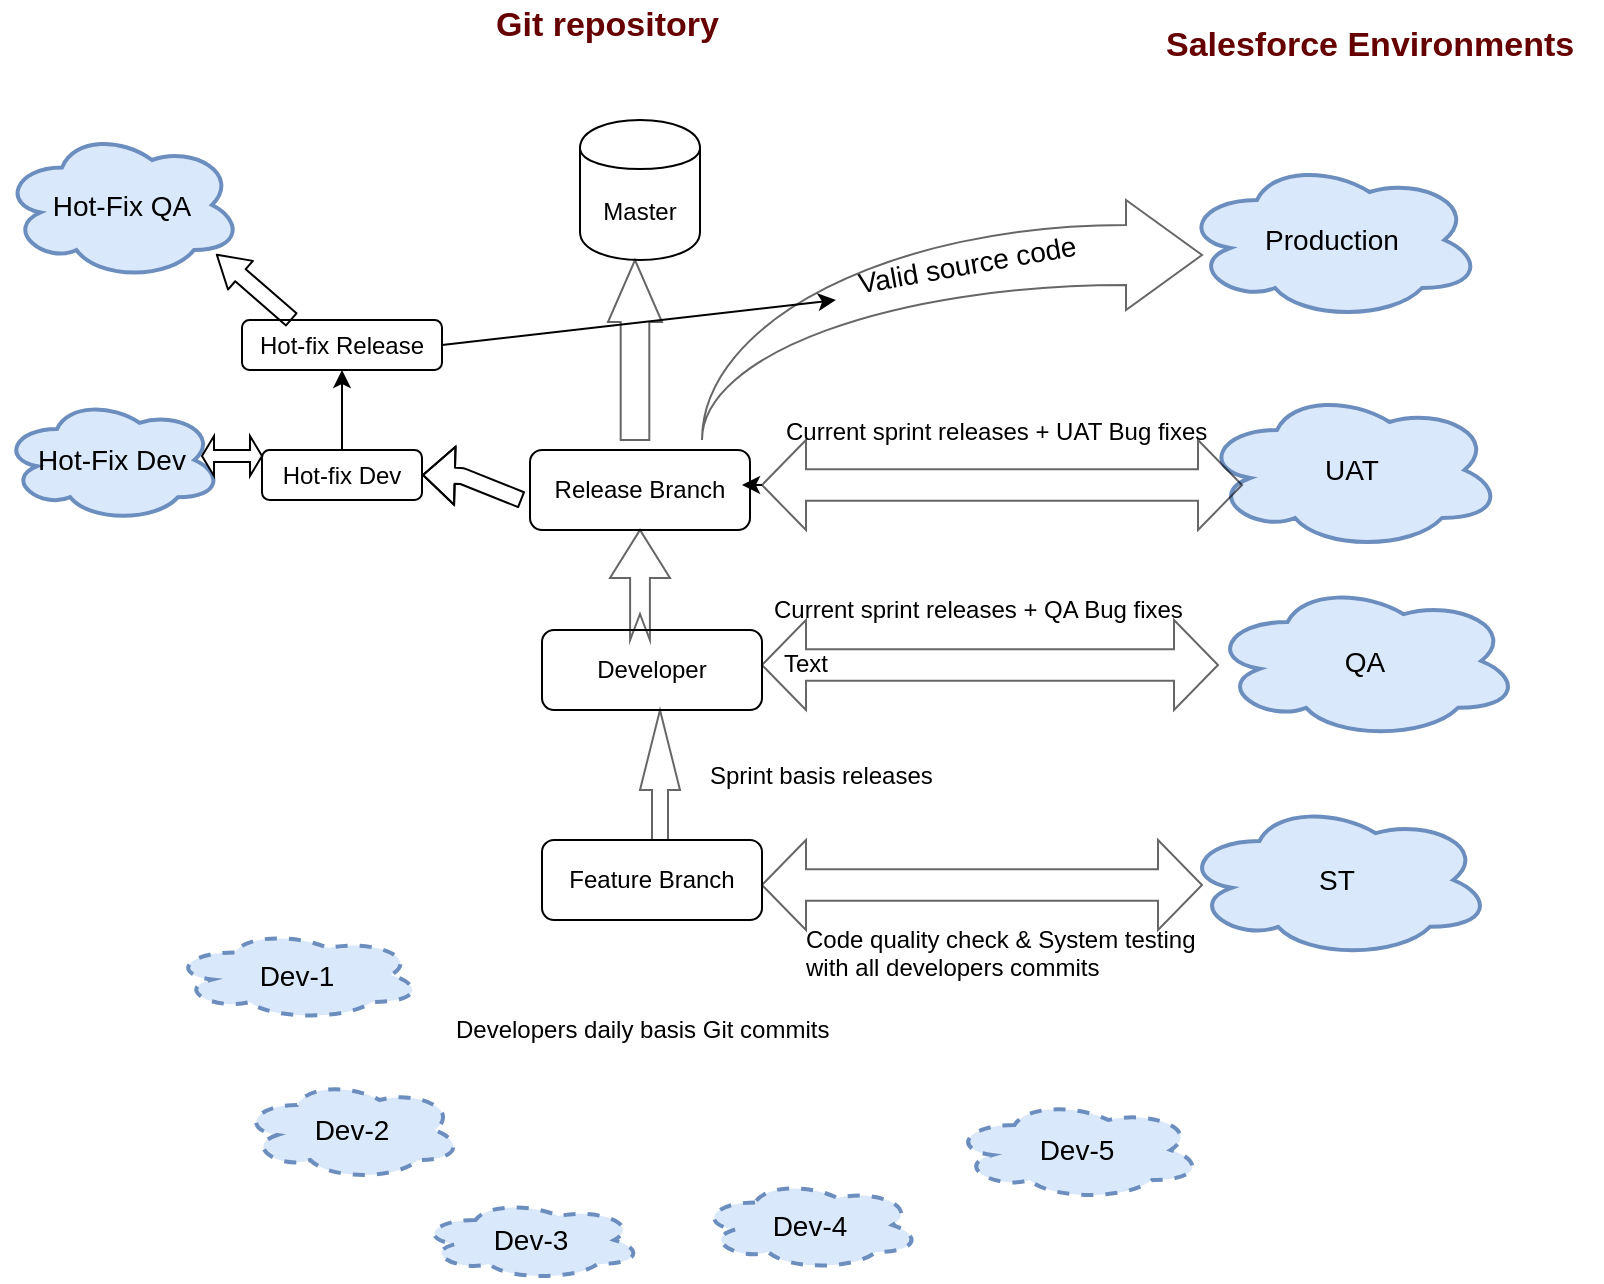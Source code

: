 <mxfile version="12.1.7" type="github" pages="1">
  <diagram id="ugZ9LgQXZQDwEc-XwA1F" name="Page-1">
    <mxGraphModel dx="1704" dy="387" grid="1" gridSize="10" guides="1" tooltips="1" connect="1" arrows="1" fold="1" page="1" pageScale="1" pageWidth="850" pageHeight="1100" math="0" shadow="0">
      <root>
        <mxCell id="0"/>
        <mxCell id="1" parent="0"/>
        <mxCell id="pKMbjU2xyeOJQkZC159j-1" value="Master" style="shape=cylinder;whiteSpace=wrap;html=1;boundedLbl=1;backgroundOutline=1;" parent="1" vertex="1">
          <mxGeometry x="209" y="70" width="60" height="70" as="geometry"/>
        </mxCell>
        <mxCell id="pKMbjU2xyeOJQkZC159j-2" value="Release Branch" style="rounded=1;whiteSpace=wrap;html=1;" parent="1" vertex="1">
          <mxGeometry x="184" y="235" width="110" height="40" as="geometry"/>
        </mxCell>
        <mxCell id="pKMbjU2xyeOJQkZC159j-3" value="Feature Branch" style="rounded=1;whiteSpace=wrap;html=1;" parent="1" vertex="1">
          <mxGeometry x="190" y="430" width="110" height="40" as="geometry"/>
        </mxCell>
        <mxCell id="pKMbjU2xyeOJQkZC159j-5" value="Production" style="ellipse;shape=cloud;strokeWidth=2;fontSize=14;whiteSpace=wrap;html=1;align=center;fillColor=#dae8fc;strokeColor=#6c8ebf;" parent="1" vertex="1">
          <mxGeometry x="510" y="90" width="150" height="80" as="geometry"/>
        </mxCell>
        <mxCell id="pKMbjU2xyeOJQkZC159j-6" value="&lt;font style=&quot;font-size: 17px&quot;&gt;&lt;b&gt;Salesforce Environments&amp;nbsp;&lt;/b&gt;&lt;/font&gt;" style="text;html=1;resizable=0;points=[];autosize=1;align=left;verticalAlign=top;spacingTop=-4;fontColor=#660000;" parent="1" vertex="1">
          <mxGeometry x="500" y="20" width="220" height="20" as="geometry"/>
        </mxCell>
        <mxCell id="pKMbjU2xyeOJQkZC159j-7" value="&lt;font style=&quot;font-size: 17px&quot;&gt;&lt;b&gt;Git repository&amp;nbsp;&lt;/b&gt;&lt;/font&gt;" style="text;html=1;resizable=0;points=[];autosize=1;align=left;verticalAlign=top;spacingTop=-4;fontColor=#660000;" parent="1" vertex="1">
          <mxGeometry x="165" y="10" width="130" height="20" as="geometry"/>
        </mxCell>
        <mxCell id="pKMbjU2xyeOJQkZC159j-8" value="UAT" style="ellipse;shape=cloud;strokeWidth=2;fontSize=14;whiteSpace=wrap;html=1;align=center;fillColor=#dae8fc;strokeColor=#6c8ebf;" parent="1" vertex="1">
          <mxGeometry x="520" y="205" width="150" height="80" as="geometry"/>
        </mxCell>
        <mxCell id="pKMbjU2xyeOJQkZC159j-9" value="QA" style="ellipse;shape=cloud;strokeWidth=2;fontSize=14;whiteSpace=wrap;html=1;align=center;fillColor=#dae8fc;strokeColor=#6c8ebf;" parent="1" vertex="1">
          <mxGeometry x="524" y="301.5" width="155" height="78" as="geometry"/>
        </mxCell>
        <mxCell id="pKMbjU2xyeOJQkZC159j-10" value="Dev-5" style="ellipse;shape=cloud;strokeWidth=2;fontSize=14;whiteSpace=wrap;html=1;align=center;fillColor=#dae8fc;strokeColor=#6c8ebf;dashed=1;" parent="1" vertex="1">
          <mxGeometry x="395" y="560" width="125" height="50" as="geometry"/>
        </mxCell>
        <mxCell id="pKMbjU2xyeOJQkZC159j-11" value="Developer" style="rounded=1;whiteSpace=wrap;html=1;" parent="1" vertex="1">
          <mxGeometry x="190" y="325" width="110" height="40" as="geometry"/>
        </mxCell>
        <mxCell id="pKMbjU2xyeOJQkZC159j-15" value="Developers daily basis Git commits&amp;nbsp;" style="text;html=1;resizable=0;points=[];autosize=1;align=left;verticalAlign=top;spacingTop=-4;" parent="1" vertex="1">
          <mxGeometry x="145" y="515" width="210" height="20" as="geometry"/>
        </mxCell>
        <mxCell id="pKMbjU2xyeOJQkZC159j-18" value="" style="html=1;shadow=0;dashed=0;align=center;verticalAlign=middle;shape=mxgraph.arrows2.arrow;dy=0.6;dx=40;direction=north;notch=0;rounded=0;strokeWidth=1;fillColor=none;opacity=60;" parent="1" vertex="1">
          <mxGeometry x="239" y="365" width="20" height="65" as="geometry"/>
        </mxCell>
        <mxCell id="pKMbjU2xyeOJQkZC159j-19" value="Sprint basis releases" style="text;html=1;resizable=0;points=[];autosize=1;align=left;verticalAlign=top;spacingTop=-4;" parent="1" vertex="1">
          <mxGeometry x="271.5" y="387.5" width="130" height="20" as="geometry"/>
        </mxCell>
        <mxCell id="pKMbjU2xyeOJQkZC159j-22" value="Text" style="text;html=1;resizable=0;points=[];autosize=1;align=left;verticalAlign=top;spacingTop=-4;" parent="1" vertex="1">
          <mxGeometry x="309" y="332" width="40" height="20" as="geometry"/>
        </mxCell>
        <mxCell id="pKMbjU2xyeOJQkZC159j-23" value="" style="html=1;shadow=0;dashed=0;align=center;verticalAlign=middle;shape=mxgraph.arrows2.twoWayArrow;dy=0.65;dx=22;rounded=0;strokeWidth=1;fillColor=none;opacity=60;" parent="1" vertex="1">
          <mxGeometry x="300" y="320" width="228" height="45" as="geometry"/>
        </mxCell>
        <mxCell id="pKMbjU2xyeOJQkZC159j-26" value="Current sprint releases + QA Bug fixes" style="text;html=1;resizable=0;points=[];autosize=1;align=left;verticalAlign=top;spacingTop=-4;" parent="1" vertex="1">
          <mxGeometry x="304" y="305" width="220" height="20" as="geometry"/>
        </mxCell>
        <mxCell id="pKMbjU2xyeOJQkZC159j-27" value="" style="html=1;shadow=0;dashed=0;align=center;verticalAlign=middle;shape=mxgraph.arrows2.arrow;dy=0.67;dx=24;direction=north;notch=13;rounded=0;strokeWidth=1;fillColor=none;opacity=60;" parent="1" vertex="1">
          <mxGeometry x="224" y="275" width="30" height="55" as="geometry"/>
        </mxCell>
        <mxCell id="QmjTFNfi9diBM-cBmNHH-2" style="edgeStyle=orthogonalEdgeStyle;rounded=0;orthogonalLoop=1;jettySize=auto;html=1;exitX=0;exitY=0.5;exitDx=0;exitDy=0;exitPerimeter=0;" edge="1" parent="1" source="pKMbjU2xyeOJQkZC159j-28">
          <mxGeometry relative="1" as="geometry">
            <mxPoint x="290" y="253" as="targetPoint"/>
          </mxGeometry>
        </mxCell>
        <mxCell id="pKMbjU2xyeOJQkZC159j-28" value="" style="html=1;shadow=0;dashed=0;align=center;verticalAlign=middle;shape=mxgraph.arrows2.twoWayArrow;dy=0.65;dx=22;rounded=0;strokeWidth=1;fillColor=none;opacity=60;" parent="1" vertex="1">
          <mxGeometry x="300" y="230" width="240" height="45" as="geometry"/>
        </mxCell>
        <mxCell id="pKMbjU2xyeOJQkZC159j-29" value="Current sprint releases + UAT Bug fixes" style="text;html=1;resizable=0;points=[];autosize=1;align=left;verticalAlign=top;spacingTop=-4;" parent="1" vertex="1">
          <mxGeometry x="310" y="216" width="230" height="20" as="geometry"/>
        </mxCell>
        <mxCell id="pKMbjU2xyeOJQkZC159j-33" value="" style="html=1;shadow=0;dashed=0;align=center;verticalAlign=middle;shape=mxgraph.arrows2.jumpInArrow;dy=15;dx=38;arrowHead=55;rounded=0;strokeWidth=1;fillColor=none;opacity=60;" parent="1" vertex="1">
          <mxGeometry x="270" y="110" width="250" height="120" as="geometry"/>
        </mxCell>
        <mxCell id="pKMbjU2xyeOJQkZC159j-34" value="&lt;font style=&quot;font-size: 14px&quot;&gt;Valid source code&lt;/font&gt;" style="text;html=1;resizable=0;points=[];autosize=1;align=left;verticalAlign=top;spacingTop=-4;rotation=-10;" parent="1" vertex="1">
          <mxGeometry x="345" y="130" width="130" height="20" as="geometry"/>
        </mxCell>
        <mxCell id="pKMbjU2xyeOJQkZC159j-35" value="" style="html=1;shadow=0;dashed=0;align=center;verticalAlign=middle;shape=mxgraph.arrows2.arrow;dy=0.47;dx=31;direction=north;notch=0;rounded=0;strokeWidth=1;fillColor=none;opacity=60;" parent="1" vertex="1">
          <mxGeometry x="223" y="140" width="27" height="90" as="geometry"/>
        </mxCell>
        <mxCell id="U-r_O4P5ikJAALDEmdnD-2" value="ST" style="ellipse;shape=cloud;strokeWidth=2;fontSize=14;whiteSpace=wrap;html=1;align=center;fillColor=#dae8fc;strokeColor=#6c8ebf;" parent="1" vertex="1">
          <mxGeometry x="510" y="411" width="155" height="78" as="geometry"/>
        </mxCell>
        <mxCell id="U-r_O4P5ikJAALDEmdnD-3" value="" style="html=1;shadow=0;dashed=0;align=center;verticalAlign=middle;shape=mxgraph.arrows2.twoWayArrow;dy=0.65;dx=22;rounded=0;strokeWidth=1;fillColor=none;opacity=60;" parent="1" vertex="1">
          <mxGeometry x="300" y="430" width="220" height="45" as="geometry"/>
        </mxCell>
        <mxCell id="U-r_O4P5ikJAALDEmdnD-4" value="Code quality check &amp;amp; System testing &lt;br&gt;with all developers commits" style="text;html=1;resizable=0;points=[];autosize=1;align=left;verticalAlign=top;spacingTop=-4;" parent="1" vertex="1">
          <mxGeometry x="320" y="470" width="210" height="30" as="geometry"/>
        </mxCell>
        <mxCell id="QmjTFNfi9diBM-cBmNHH-10" value="" style="edgeStyle=orthogonalEdgeStyle;rounded=0;orthogonalLoop=1;jettySize=auto;html=1;" edge="1" parent="1" source="QmjTFNfi9diBM-cBmNHH-8" target="QmjTFNfi9diBM-cBmNHH-9">
          <mxGeometry relative="1" as="geometry"/>
        </mxCell>
        <mxCell id="QmjTFNfi9diBM-cBmNHH-8" value="Hot-fix Dev" style="rounded=1;whiteSpace=wrap;html=1;" vertex="1" parent="1">
          <mxGeometry x="50" y="235" width="80" height="25" as="geometry"/>
        </mxCell>
        <mxCell id="QmjTFNfi9diBM-cBmNHH-9" value="Hot-fix Release" style="rounded=1;whiteSpace=wrap;html=1;" vertex="1" parent="1">
          <mxGeometry x="40" y="170" width="100" height="25" as="geometry"/>
        </mxCell>
        <mxCell id="QmjTFNfi9diBM-cBmNHH-11" value="Hot-Fix QA" style="ellipse;shape=cloud;strokeWidth=2;fontSize=14;whiteSpace=wrap;html=1;align=center;fillColor=#dae8fc;strokeColor=#6c8ebf;" vertex="1" parent="1">
          <mxGeometry x="-80" y="75" width="120" height="75" as="geometry"/>
        </mxCell>
        <mxCell id="QmjTFNfi9diBM-cBmNHH-15" value="Hot-Fix Dev" style="ellipse;shape=cloud;strokeWidth=2;fontSize=14;whiteSpace=wrap;html=1;align=center;fillColor=#dae8fc;strokeColor=#6c8ebf;" vertex="1" parent="1">
          <mxGeometry x="-80" y="209" width="110" height="62" as="geometry"/>
        </mxCell>
        <mxCell id="QmjTFNfi9diBM-cBmNHH-18" value="" style="shape=flexArrow;endArrow=classic;html=1;width=8;endSize=4.97;entryX=1;entryY=0.5;entryDx=0;entryDy=0;" edge="1" parent="1" target="QmjTFNfi9diBM-cBmNHH-8">
          <mxGeometry width="50" height="50" relative="1" as="geometry">
            <mxPoint x="180" y="260" as="sourcePoint"/>
            <mxPoint x="140" y="245" as="targetPoint"/>
            <Array as="points">
              <mxPoint x="150" y="248"/>
            </Array>
          </mxGeometry>
        </mxCell>
        <mxCell id="QmjTFNfi9diBM-cBmNHH-20" value="" style="shape=flexArrow;endArrow=classic;html=1;width=8;endSize=4.88;entryX=0.892;entryY=0.827;entryDx=0;entryDy=0;entryPerimeter=0;endWidth=10;" edge="1" parent="1" target="QmjTFNfi9diBM-cBmNHH-11">
          <mxGeometry width="50" height="50" relative="1" as="geometry">
            <mxPoint x="65" y="170" as="sourcePoint"/>
            <mxPoint x="115" y="120" as="targetPoint"/>
          </mxGeometry>
        </mxCell>
        <mxCell id="QmjTFNfi9diBM-cBmNHH-24" value="" style="endArrow=classic;html=1;exitX=1;exitY=0.5;exitDx=0;exitDy=0;" edge="1" parent="1" source="QmjTFNfi9diBM-cBmNHH-9">
          <mxGeometry width="50" height="50" relative="1" as="geometry">
            <mxPoint x="236.5" y="290" as="sourcePoint"/>
            <mxPoint x="337" y="160" as="targetPoint"/>
          </mxGeometry>
        </mxCell>
        <mxCell id="QmjTFNfi9diBM-cBmNHH-25" value="" style="shape=doubleArrow;whiteSpace=wrap;html=1;" vertex="1" parent="1">
          <mxGeometry x="20" y="228" width="30" height="20" as="geometry"/>
        </mxCell>
        <mxCell id="QmjTFNfi9diBM-cBmNHH-26" value="Dev-4" style="ellipse;shape=cloud;strokeWidth=2;fontSize=14;whiteSpace=wrap;html=1;align=center;fillColor=#dae8fc;strokeColor=#6c8ebf;dashed=1;" vertex="1" parent="1">
          <mxGeometry x="269" y="600" width="110" height="45" as="geometry"/>
        </mxCell>
        <mxCell id="QmjTFNfi9diBM-cBmNHH-27" value="Dev-3" style="ellipse;shape=cloud;strokeWidth=2;fontSize=14;whiteSpace=wrap;html=1;align=center;fillColor=#dae8fc;strokeColor=#6c8ebf;dashed=1;" vertex="1" parent="1">
          <mxGeometry x="129" y="610" width="111" height="40" as="geometry"/>
        </mxCell>
        <mxCell id="QmjTFNfi9diBM-cBmNHH-28" value="Dev-2" style="ellipse;shape=cloud;strokeWidth=2;fontSize=14;whiteSpace=wrap;html=1;align=center;fillColor=#dae8fc;strokeColor=#6c8ebf;dashed=1;" vertex="1" parent="1">
          <mxGeometry x="40" y="550" width="110" height="50" as="geometry"/>
        </mxCell>
        <mxCell id="QmjTFNfi9diBM-cBmNHH-30" value="Dev-1" style="ellipse;shape=cloud;strokeWidth=2;fontSize=14;whiteSpace=wrap;html=1;align=center;fillColor=#dae8fc;strokeColor=#6c8ebf;dashed=1;" vertex="1" parent="1">
          <mxGeometry x="5" y="475" width="125" height="45" as="geometry"/>
        </mxCell>
      </root>
    </mxGraphModel>
  </diagram>
</mxfile>
